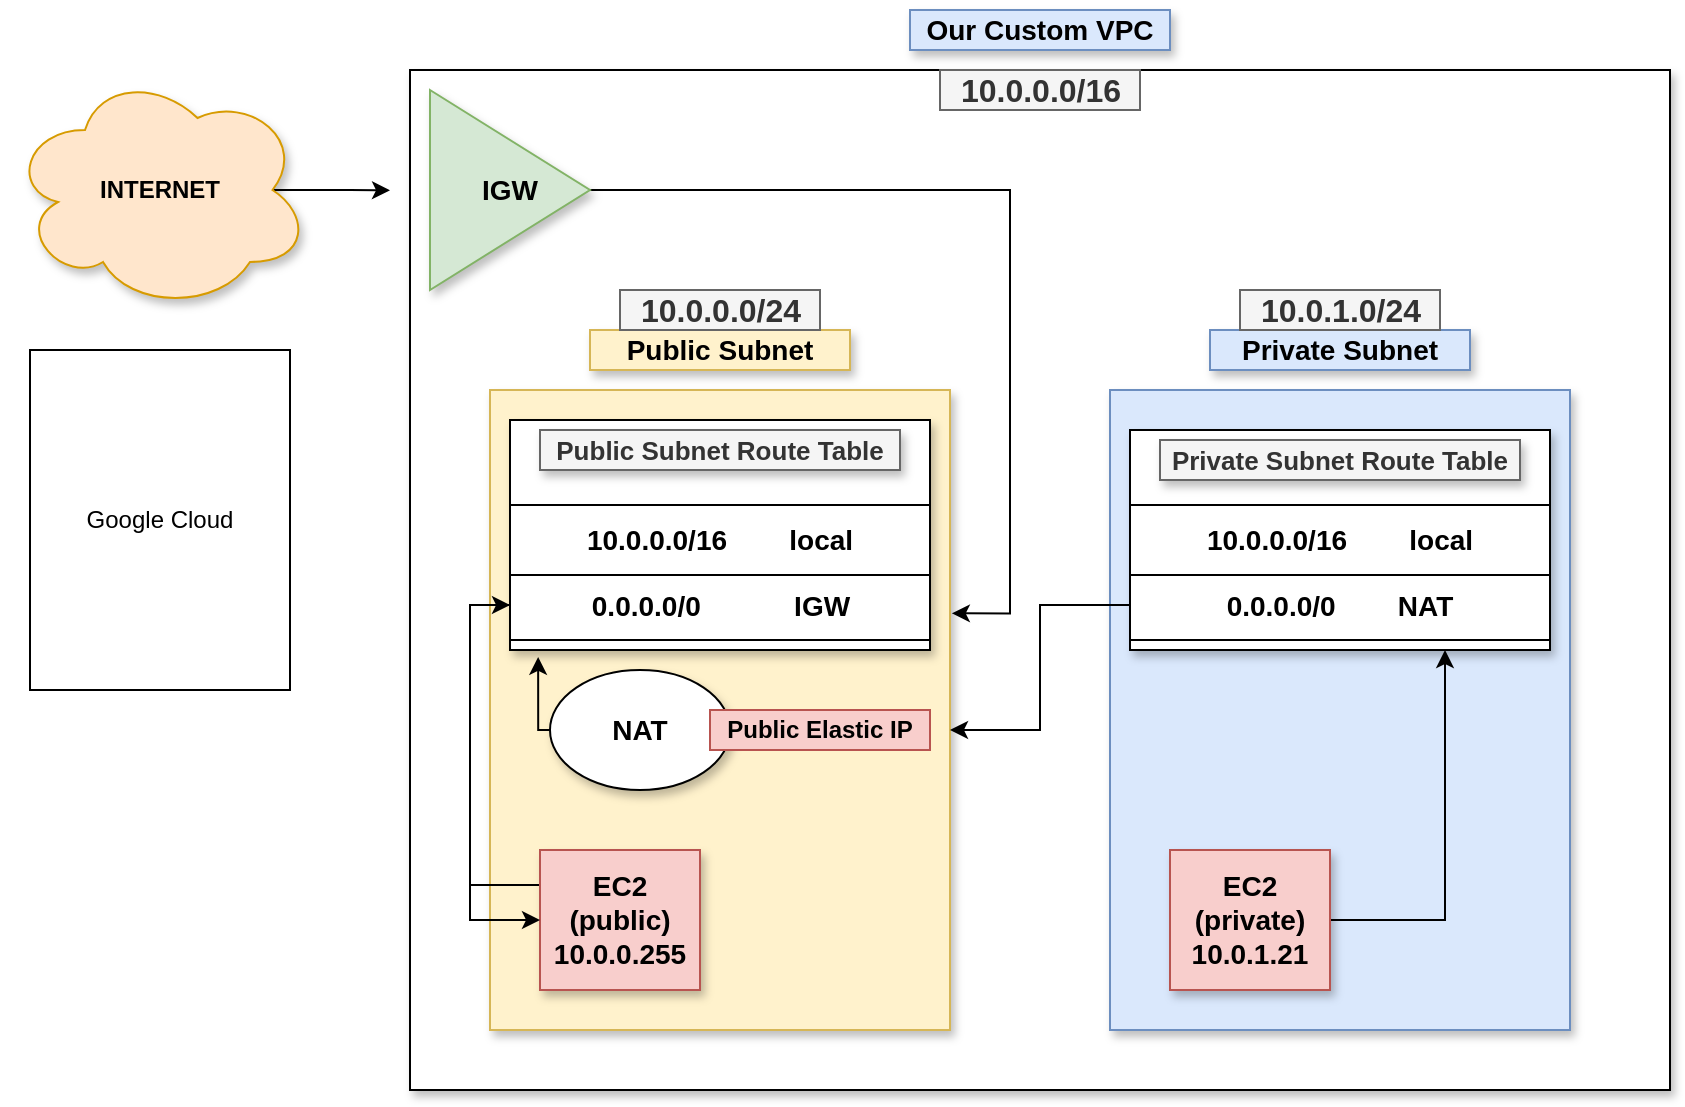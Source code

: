 <mxfile version="14.1.9" type="github">
  <diagram id="4cFyjErOvzvpscptfe8b" name="Page-1">
    <mxGraphModel dx="2035" dy="662" grid="1" gridSize="10" guides="1" tooltips="1" connect="1" arrows="1" fold="1" page="1" pageScale="1" pageWidth="850" pageHeight="1100" math="0" shadow="0">
      <root>
        <mxCell id="0" />
        <mxCell id="1" parent="0" />
        <mxCell id="DU86xdA9OpCmwGyD7wXK-1" value="" style="rounded=0;whiteSpace=wrap;html=1;shadow=1;" parent="1" vertex="1">
          <mxGeometry x="110" y="140" width="630" height="510" as="geometry" />
        </mxCell>
        <mxCell id="DU86xdA9OpCmwGyD7wXK-9" style="edgeStyle=orthogonalEdgeStyle;rounded=0;orthogonalLoop=1;jettySize=auto;html=1;exitX=0.875;exitY=0.5;exitDx=0;exitDy=0;exitPerimeter=0;" parent="1" source="DU86xdA9OpCmwGyD7wXK-2" edge="1">
          <mxGeometry relative="1" as="geometry">
            <mxPoint x="100" y="200.167" as="targetPoint" />
          </mxGeometry>
        </mxCell>
        <mxCell id="DU86xdA9OpCmwGyD7wXK-2" value="&lt;b&gt;INTERNET&lt;/b&gt;" style="ellipse;shape=cloud;whiteSpace=wrap;html=1;shadow=1;fillColor=#ffe6cc;strokeColor=#d79b00;" parent="1" vertex="1">
          <mxGeometry x="-90" y="140" width="150" height="120" as="geometry" />
        </mxCell>
        <mxCell id="DU86xdA9OpCmwGyD7wXK-3" value="&lt;b&gt;&lt;font style=&quot;font-size: 14px&quot;&gt;Our Custom VPC&lt;/font&gt;&lt;/b&gt;" style="text;html=1;strokeColor=#6c8ebf;fillColor=#dae8fc;align=center;verticalAlign=middle;whiteSpace=wrap;rounded=0;shadow=1;" parent="1" vertex="1">
          <mxGeometry x="360" y="110" width="130" height="20" as="geometry" />
        </mxCell>
        <mxCell id="DU86xdA9OpCmwGyD7wXK-4" value="" style="rounded=0;whiteSpace=wrap;html=1;shadow=1;fillColor=#fff2cc;strokeColor=#d6b656;" parent="1" vertex="1">
          <mxGeometry x="150" y="300" width="230" height="320" as="geometry" />
        </mxCell>
        <mxCell id="DU86xdA9OpCmwGyD7wXK-5" value="" style="rounded=0;whiteSpace=wrap;html=1;shadow=1;fillColor=#dae8fc;strokeColor=#6c8ebf;" parent="1" vertex="1">
          <mxGeometry x="460" y="300" width="230" height="320" as="geometry" />
        </mxCell>
        <mxCell id="DU86xdA9OpCmwGyD7wXK-6" value="&lt;b&gt;&lt;font style=&quot;font-size: 14px&quot;&gt;Public Subnet&lt;/font&gt;&lt;/b&gt;" style="text;html=1;strokeColor=#d6b656;fillColor=#fff2cc;align=center;verticalAlign=middle;whiteSpace=wrap;rounded=0;shadow=1;" parent="1" vertex="1">
          <mxGeometry x="200" y="270" width="130" height="20" as="geometry" />
        </mxCell>
        <mxCell id="DU86xdA9OpCmwGyD7wXK-7" value="&lt;b&gt;&lt;font style=&quot;font-size: 14px&quot;&gt;Private Subnet&lt;/font&gt;&lt;/b&gt;" style="text;html=1;strokeColor=#6c8ebf;fillColor=#dae8fc;align=center;verticalAlign=middle;whiteSpace=wrap;rounded=0;shadow=1;" parent="1" vertex="1">
          <mxGeometry x="510" y="270" width="130" height="20" as="geometry" />
        </mxCell>
        <mxCell id="DU86xdA9OpCmwGyD7wXK-10" value="" style="rounded=0;whiteSpace=wrap;html=1;shadow=1;" parent="1" vertex="1">
          <mxGeometry x="160" y="315" width="210" height="115" as="geometry" />
        </mxCell>
        <mxCell id="DU86xdA9OpCmwGyD7wXK-11" value="" style="rounded=0;whiteSpace=wrap;html=1;shadow=1;" parent="1" vertex="1">
          <mxGeometry x="470" y="320" width="210" height="110" as="geometry" />
        </mxCell>
        <mxCell id="DU86xdA9OpCmwGyD7wXK-12" value="&lt;b&gt;&lt;font style=&quot;font-size: 13px&quot;&gt;Public Subnet Route Table&lt;/font&gt;&lt;/b&gt;" style="text;html=1;strokeColor=#666666;fillColor=#f5f5f5;align=center;verticalAlign=middle;whiteSpace=wrap;rounded=0;shadow=1;fontColor=#333333;" parent="1" vertex="1">
          <mxGeometry x="175" y="320" width="180" height="20" as="geometry" />
        </mxCell>
        <mxCell id="DU86xdA9OpCmwGyD7wXK-13" value="&lt;b&gt;&lt;font style=&quot;font-size: 13px&quot;&gt;Private Subnet Route Table&lt;/font&gt;&lt;/b&gt;" style="text;html=1;strokeColor=#666666;fillColor=#f5f5f5;align=center;verticalAlign=middle;whiteSpace=wrap;rounded=0;shadow=1;fontColor=#333333;" parent="1" vertex="1">
          <mxGeometry x="485" y="325" width="180" height="20" as="geometry" />
        </mxCell>
        <mxCell id="DU86xdA9OpCmwGyD7wXK-30" style="edgeStyle=orthogonalEdgeStyle;rounded=0;orthogonalLoop=1;jettySize=auto;html=1;exitX=0;exitY=0.5;exitDx=0;exitDy=0;entryX=0.067;entryY=1.03;entryDx=0;entryDy=0;entryPerimeter=0;" parent="1" source="DU86xdA9OpCmwGyD7wXK-15" target="DU86xdA9OpCmwGyD7wXK-10" edge="1">
          <mxGeometry relative="1" as="geometry" />
        </mxCell>
        <mxCell id="DU86xdA9OpCmwGyD7wXK-15" value="&lt;b&gt;&lt;font style=&quot;font-size: 14px&quot;&gt;NAT&lt;/font&gt;&lt;/b&gt;" style="ellipse;whiteSpace=wrap;html=1;shadow=1;" parent="1" vertex="1">
          <mxGeometry x="180" y="440" width="90" height="60" as="geometry" />
        </mxCell>
        <mxCell id="DU86xdA9OpCmwGyD7wXK-42" style="edgeStyle=orthogonalEdgeStyle;rounded=0;orthogonalLoop=1;jettySize=auto;html=1;exitX=0;exitY=0.25;exitDx=0;exitDy=0;entryX=0;entryY=0.5;entryDx=0;entryDy=0;" parent="1" source="DU86xdA9OpCmwGyD7wXK-16" target="DU86xdA9OpCmwGyD7wXK-18" edge="1">
          <mxGeometry relative="1" as="geometry">
            <Array as="points">
              <mxPoint x="140" y="548" />
              <mxPoint x="140" y="408" />
            </Array>
          </mxGeometry>
        </mxCell>
        <mxCell id="DU86xdA9OpCmwGyD7wXK-16" value="&lt;b&gt;&lt;font style=&quot;font-size: 14px&quot;&gt;EC2&lt;br&gt;(public)&lt;br&gt;10.0.0.255&lt;br&gt;&lt;/font&gt;&lt;/b&gt;" style="rounded=0;whiteSpace=wrap;html=1;shadow=1;fillColor=#f8cecc;strokeColor=#b85450;" parent="1" vertex="1">
          <mxGeometry x="175" y="530" width="80" height="70" as="geometry" />
        </mxCell>
        <mxCell id="DU86xdA9OpCmwGyD7wXK-25" style="edgeStyle=orthogonalEdgeStyle;rounded=0;orthogonalLoop=1;jettySize=auto;html=1;exitX=1;exitY=0.5;exitDx=0;exitDy=0;entryX=1.004;entryY=0.349;entryDx=0;entryDy=0;entryPerimeter=0;" parent="1" target="DU86xdA9OpCmwGyD7wXK-4" edge="1">
          <mxGeometry relative="1" as="geometry">
            <Array as="points">
              <mxPoint x="410" y="200" />
              <mxPoint x="410" y="412" />
            </Array>
            <mxPoint x="200" y="200.0" as="sourcePoint" />
          </mxGeometry>
        </mxCell>
        <mxCell id="DU86xdA9OpCmwGyD7wXK-26" style="edgeStyle=orthogonalEdgeStyle;rounded=0;orthogonalLoop=1;jettySize=auto;html=1;exitX=0;exitY=0.5;exitDx=0;exitDy=0;entryX=0;entryY=0.5;entryDx=0;entryDy=0;" parent="1" source="DU86xdA9OpCmwGyD7wXK-18" target="DU86xdA9OpCmwGyD7wXK-16" edge="1">
          <mxGeometry relative="1" as="geometry" />
        </mxCell>
        <mxCell id="DU86xdA9OpCmwGyD7wXK-18" value="&lt;b&gt;&lt;font style=&quot;font-size: 14px&quot;&gt;&amp;nbsp; &amp;nbsp; &amp;nbsp; &amp;nbsp; &amp;nbsp; 0.0.0.0/0&amp;nbsp; &amp;nbsp; &amp;nbsp; &amp;nbsp; &amp;nbsp; &amp;nbsp; IGW&lt;/font&gt;&lt;/b&gt;" style="rounded=0;whiteSpace=wrap;html=1;shadow=0;align=left;" parent="1" vertex="1">
          <mxGeometry x="160" y="390" width="210" height="35" as="geometry" />
        </mxCell>
        <mxCell id="DU86xdA9OpCmwGyD7wXK-29" style="edgeStyle=orthogonalEdgeStyle;rounded=0;orthogonalLoop=1;jettySize=auto;html=1;exitX=0;exitY=0.5;exitDx=0;exitDy=0;" parent="1" source="DU86xdA9OpCmwGyD7wXK-19" target="DU86xdA9OpCmwGyD7wXK-4" edge="1">
          <mxGeometry relative="1" as="geometry">
            <Array as="points">
              <mxPoint x="425" y="408" />
              <mxPoint x="425" y="470" />
            </Array>
          </mxGeometry>
        </mxCell>
        <mxCell id="DU86xdA9OpCmwGyD7wXK-19" value="&lt;b&gt;&lt;font style=&quot;font-size: 14px&quot;&gt;0.0.0.0/0&amp;nbsp; &amp;nbsp; &amp;nbsp; &amp;nbsp; NAT&lt;/font&gt;&lt;/b&gt;" style="rounded=0;whiteSpace=wrap;html=1;shadow=0;" parent="1" vertex="1">
          <mxGeometry x="470" y="390" width="210" height="35" as="geometry" />
        </mxCell>
        <mxCell id="DU86xdA9OpCmwGyD7wXK-20" value="&lt;b&gt;&lt;font style=&quot;font-size: 14px&quot;&gt;10.0.0.0/16&amp;nbsp; &amp;nbsp; &amp;nbsp; &amp;nbsp; local&lt;/font&gt;&lt;/b&gt;" style="rounded=0;whiteSpace=wrap;html=1;shadow=0;" parent="1" vertex="1">
          <mxGeometry x="160" y="357.5" width="210" height="35" as="geometry" />
        </mxCell>
        <mxCell id="DU86xdA9OpCmwGyD7wXK-21" value="&lt;b&gt;&lt;font style=&quot;font-size: 14px&quot;&gt;0.0.0.0/0&amp;nbsp; &amp;nbsp; &amp;nbsp; &amp;nbsp; IGW&lt;/font&gt;&lt;/b&gt;" style="rounded=0;whiteSpace=wrap;html=1;shadow=0;" parent="1" vertex="1">
          <mxGeometry x="470" y="357.5" width="210" height="35" as="geometry" />
        </mxCell>
        <mxCell id="DU86xdA9OpCmwGyD7wXK-22" value="&lt;b&gt;&lt;font style=&quot;font-size: 14px&quot;&gt;10.0.0.0/16&amp;nbsp; &amp;nbsp; &amp;nbsp; &amp;nbsp; local&lt;/font&gt;&lt;/b&gt;" style="rounded=0;whiteSpace=wrap;html=1;shadow=0;" parent="1" vertex="1">
          <mxGeometry x="470" y="357.5" width="210" height="35" as="geometry" />
        </mxCell>
        <mxCell id="DU86xdA9OpCmwGyD7wXK-23" value="&lt;b&gt;Public Elastic IP&lt;/b&gt;" style="text;html=1;strokeColor=#b85450;fillColor=#f8cecc;align=center;verticalAlign=middle;whiteSpace=wrap;rounded=0;shadow=0;" parent="1" vertex="1">
          <mxGeometry x="260" y="460" width="110" height="20" as="geometry" />
        </mxCell>
        <mxCell id="DU86xdA9OpCmwGyD7wXK-28" style="edgeStyle=orthogonalEdgeStyle;rounded=0;orthogonalLoop=1;jettySize=auto;html=1;exitX=1;exitY=0.5;exitDx=0;exitDy=0;entryX=0.75;entryY=1;entryDx=0;entryDy=0;" parent="1" source="DU86xdA9OpCmwGyD7wXK-27" target="DU86xdA9OpCmwGyD7wXK-11" edge="1">
          <mxGeometry relative="1" as="geometry" />
        </mxCell>
        <mxCell id="DU86xdA9OpCmwGyD7wXK-27" value="&lt;b&gt;&lt;font style=&quot;font-size: 14px&quot;&gt;EC2&lt;br&gt;(private)&lt;br&gt;10.0.1.21&lt;br&gt;&lt;/font&gt;&lt;/b&gt;" style="rounded=0;whiteSpace=wrap;html=1;shadow=1;fillColor=#f8cecc;strokeColor=#b85450;" parent="1" vertex="1">
          <mxGeometry x="490" y="530" width="80" height="70" as="geometry" />
        </mxCell>
        <mxCell id="DU86xdA9OpCmwGyD7wXK-32" value="&lt;b&gt;&lt;font style=&quot;font-size: 16px&quot;&gt;10.0.0.0/16&lt;br&gt;&lt;/font&gt;&lt;/b&gt;" style="text;html=1;align=center;verticalAlign=middle;resizable=0;points=[];autosize=1;fillColor=#f5f5f5;strokeColor=#666666;fontColor=#333333;" parent="1" vertex="1">
          <mxGeometry x="375" y="140" width="100" height="20" as="geometry" />
        </mxCell>
        <mxCell id="DU86xdA9OpCmwGyD7wXK-33" value="&lt;b&gt;&lt;font style=&quot;font-size: 16px&quot;&gt;10.0.0.0/24&lt;/font&gt;&lt;/b&gt;&lt;span style=&quot;color: rgba(0 , 0 , 0 , 0) ; font-family: monospace ; font-size: 0px&quot;&gt;%3CmxGraphModel%3E%3Croot%3E%3CmxCell%20id%3D%220%22%2F%3E%3CmxCell%20id%3D%221%22%20parent%3D%220%22%2F%3E%3CmxCell%20id%3D%222%22%20value%3D%22%26lt%3Bb%26gt%3B%26lt%3Bfont%20style%3D%26quot%3Bfont-size%3A%2016px%26quot%3B%26gt%3B10.0.0.0%2F16%26lt%3B%2Ffont%26gt%3B%26lt%3B%2Fb%26gt%3B%22%20style%3D%22text%3Bhtml%3D1%3Balign%3Dcenter%3BverticalAlign%3Dmiddle%3Bresizable%3D0%3Bpoints%3D%5B%5D%3Bautosize%3D1%3BfillColor%3D%23f5f5f5%3BstrokeColor%3D%23666666%3BfontColor%3D%23333333%3B%22%20vertex%3D%221%22%20parent%3D%221%22%3E%3CmxGeometry%20x%3D%22375%22%20y%3D%22140%22%20width%3D%22100%22%20height%3D%2220%22%20as%3D%22geometry%22%2F%3E%3C%2FmxCell%3E%3C%2Froot%3E%3C%2FmxGraphModel%3E&lt;/span&gt;" style="text;html=1;align=center;verticalAlign=middle;resizable=0;points=[];autosize=1;fillColor=#f5f5f5;strokeColor=#666666;fontColor=#333333;" parent="1" vertex="1">
          <mxGeometry x="215" y="250" width="100" height="20" as="geometry" />
        </mxCell>
        <mxCell id="DU86xdA9OpCmwGyD7wXK-34" value="&lt;b&gt;&lt;font style=&quot;font-size: 16px&quot;&gt;10.0.1.0/24&lt;/font&gt;&lt;/b&gt;" style="text;html=1;align=center;verticalAlign=middle;resizable=0;points=[];autosize=1;fillColor=#f5f5f5;strokeColor=#666666;fontColor=#333333;" parent="1" vertex="1">
          <mxGeometry x="525" y="250" width="100" height="20" as="geometry" />
        </mxCell>
        <mxCell id="UVzmC_cxnyAjQ1AEdPWO-1" value="&lt;b&gt;&lt;font style=&quot;font-size: 14px&quot;&gt;10.0.0.0/16&amp;nbsp; &amp;nbsp; &amp;nbsp; &amp;nbsp; local&lt;/font&gt;&lt;/b&gt;" style="rounded=0;whiteSpace=wrap;html=1;shadow=0;" vertex="1" parent="1">
          <mxGeometry x="160" y="357.5" width="210" height="35" as="geometry" />
        </mxCell>
        <mxCell id="UVzmC_cxnyAjQ1AEdPWO-2" value="&lt;b&gt;&lt;font style=&quot;font-size: 14px&quot;&gt;10.0.0.0/16&amp;nbsp; &amp;nbsp; &amp;nbsp; &amp;nbsp; local&lt;/font&gt;&lt;/b&gt;" style="rounded=0;whiteSpace=wrap;html=1;shadow=0;" vertex="1" parent="1">
          <mxGeometry x="470" y="357.5" width="210" height="35" as="geometry" />
        </mxCell>
        <mxCell id="UVzmC_cxnyAjQ1AEdPWO-3" value="&lt;b&gt;&lt;font style=&quot;font-size: 14px&quot;&gt;IGW&lt;/font&gt;&lt;/b&gt;" style="triangle;whiteSpace=wrap;html=1;shadow=1;fillColor=#d5e8d4;strokeColor=#82b366;" vertex="1" parent="1">
          <mxGeometry x="120" y="150" width="80" height="100" as="geometry" />
        </mxCell>
        <mxCell id="UVzmC_cxnyAjQ1AEdPWO-4" value="Google Cloud" style="rounded=0;whiteSpace=wrap;html=1;" vertex="1" parent="1">
          <mxGeometry x="-80" y="280" width="130" height="170" as="geometry" />
        </mxCell>
      </root>
    </mxGraphModel>
  </diagram>
</mxfile>
